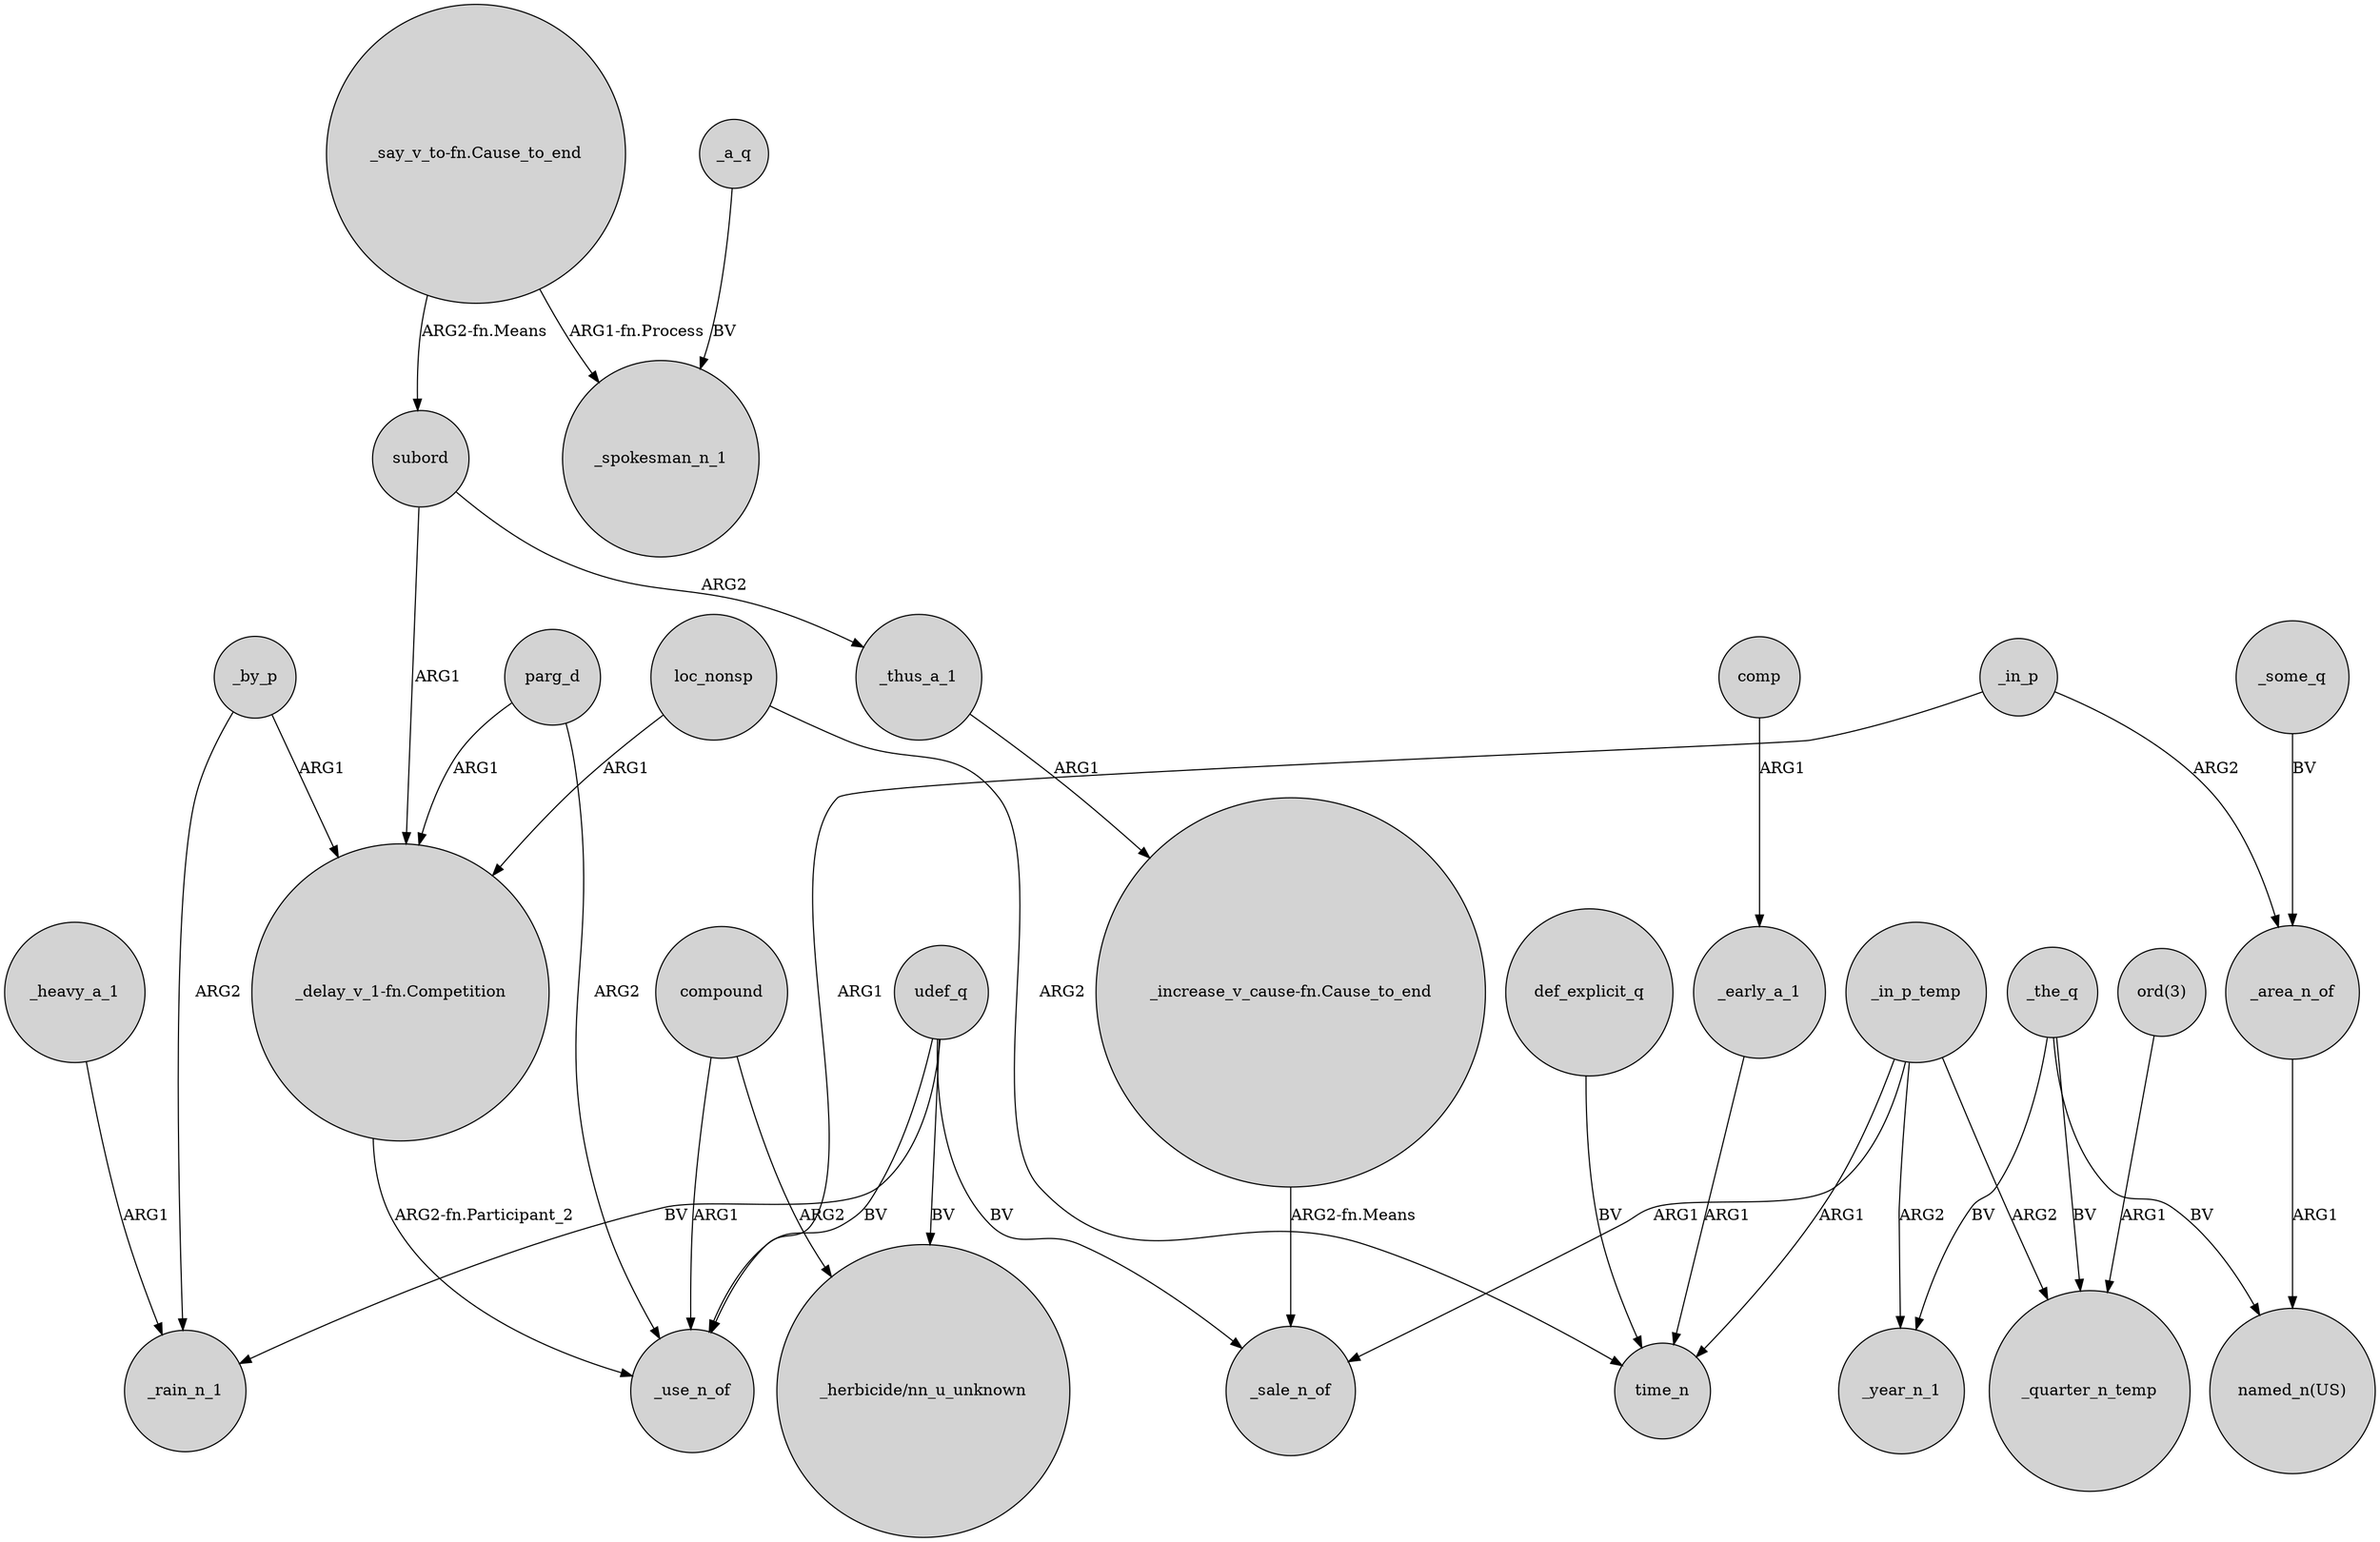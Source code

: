 digraph {
	node [shape=circle style=filled]
	"_delay_v_1-fn.Competition" -> _use_n_of [label="ARG2-fn.Participant_2"]
	_thus_a_1 -> "_increase_v_cause-fn.Cause_to_end" [label=ARG1]
	_early_a_1 -> time_n [label=ARG1]
	_in_p_temp -> _quarter_n_temp [label=ARG2]
	subord -> _thus_a_1 [label=ARG2]
	"ord(3)" -> _quarter_n_temp [label=ARG1]
	_the_q -> "named_n(US)" [label=BV]
	_by_p -> _rain_n_1 [label=ARG2]
	_by_p -> "_delay_v_1-fn.Competition" [label=ARG1]
	_heavy_a_1 -> _rain_n_1 [label=ARG1]
	_in_p_temp -> _sale_n_of [label=ARG1]
	_the_q -> _quarter_n_temp [label=BV]
	subord -> "_delay_v_1-fn.Competition" [label=ARG1]
	compound -> _use_n_of [label=ARG1]
	comp -> _early_a_1 [label=ARG1]
	udef_q -> _sale_n_of [label=BV]
	"_say_v_to-fn.Cause_to_end" -> subord [label="ARG2-fn.Means"]
	_in_p -> _area_n_of [label=ARG2]
	_area_n_of -> "named_n(US)" [label=ARG1]
	_the_q -> _year_n_1 [label=BV]
	loc_nonsp -> "_delay_v_1-fn.Competition" [label=ARG1]
	udef_q -> "_herbicide/nn_u_unknown" [label=BV]
	_in_p_temp -> time_n [label=ARG1]
	udef_q -> _use_n_of [label=BV]
	_in_p_temp -> _year_n_1 [label=ARG2]
	"_say_v_to-fn.Cause_to_end" -> _spokesman_n_1 [label="ARG1-fn.Process"]
	parg_d -> "_delay_v_1-fn.Competition" [label=ARG1]
	def_explicit_q -> time_n [label=BV]
	loc_nonsp -> time_n [label=ARG2]
	_in_p -> _use_n_of [label=ARG1]
	_a_q -> _spokesman_n_1 [label=BV]
	compound -> "_herbicide/nn_u_unknown" [label=ARG2]
	_some_q -> _area_n_of [label=BV]
	"_increase_v_cause-fn.Cause_to_end" -> _sale_n_of [label="ARG2-fn.Means"]
	parg_d -> _use_n_of [label=ARG2]
	udef_q -> _rain_n_1 [label=BV]
}
